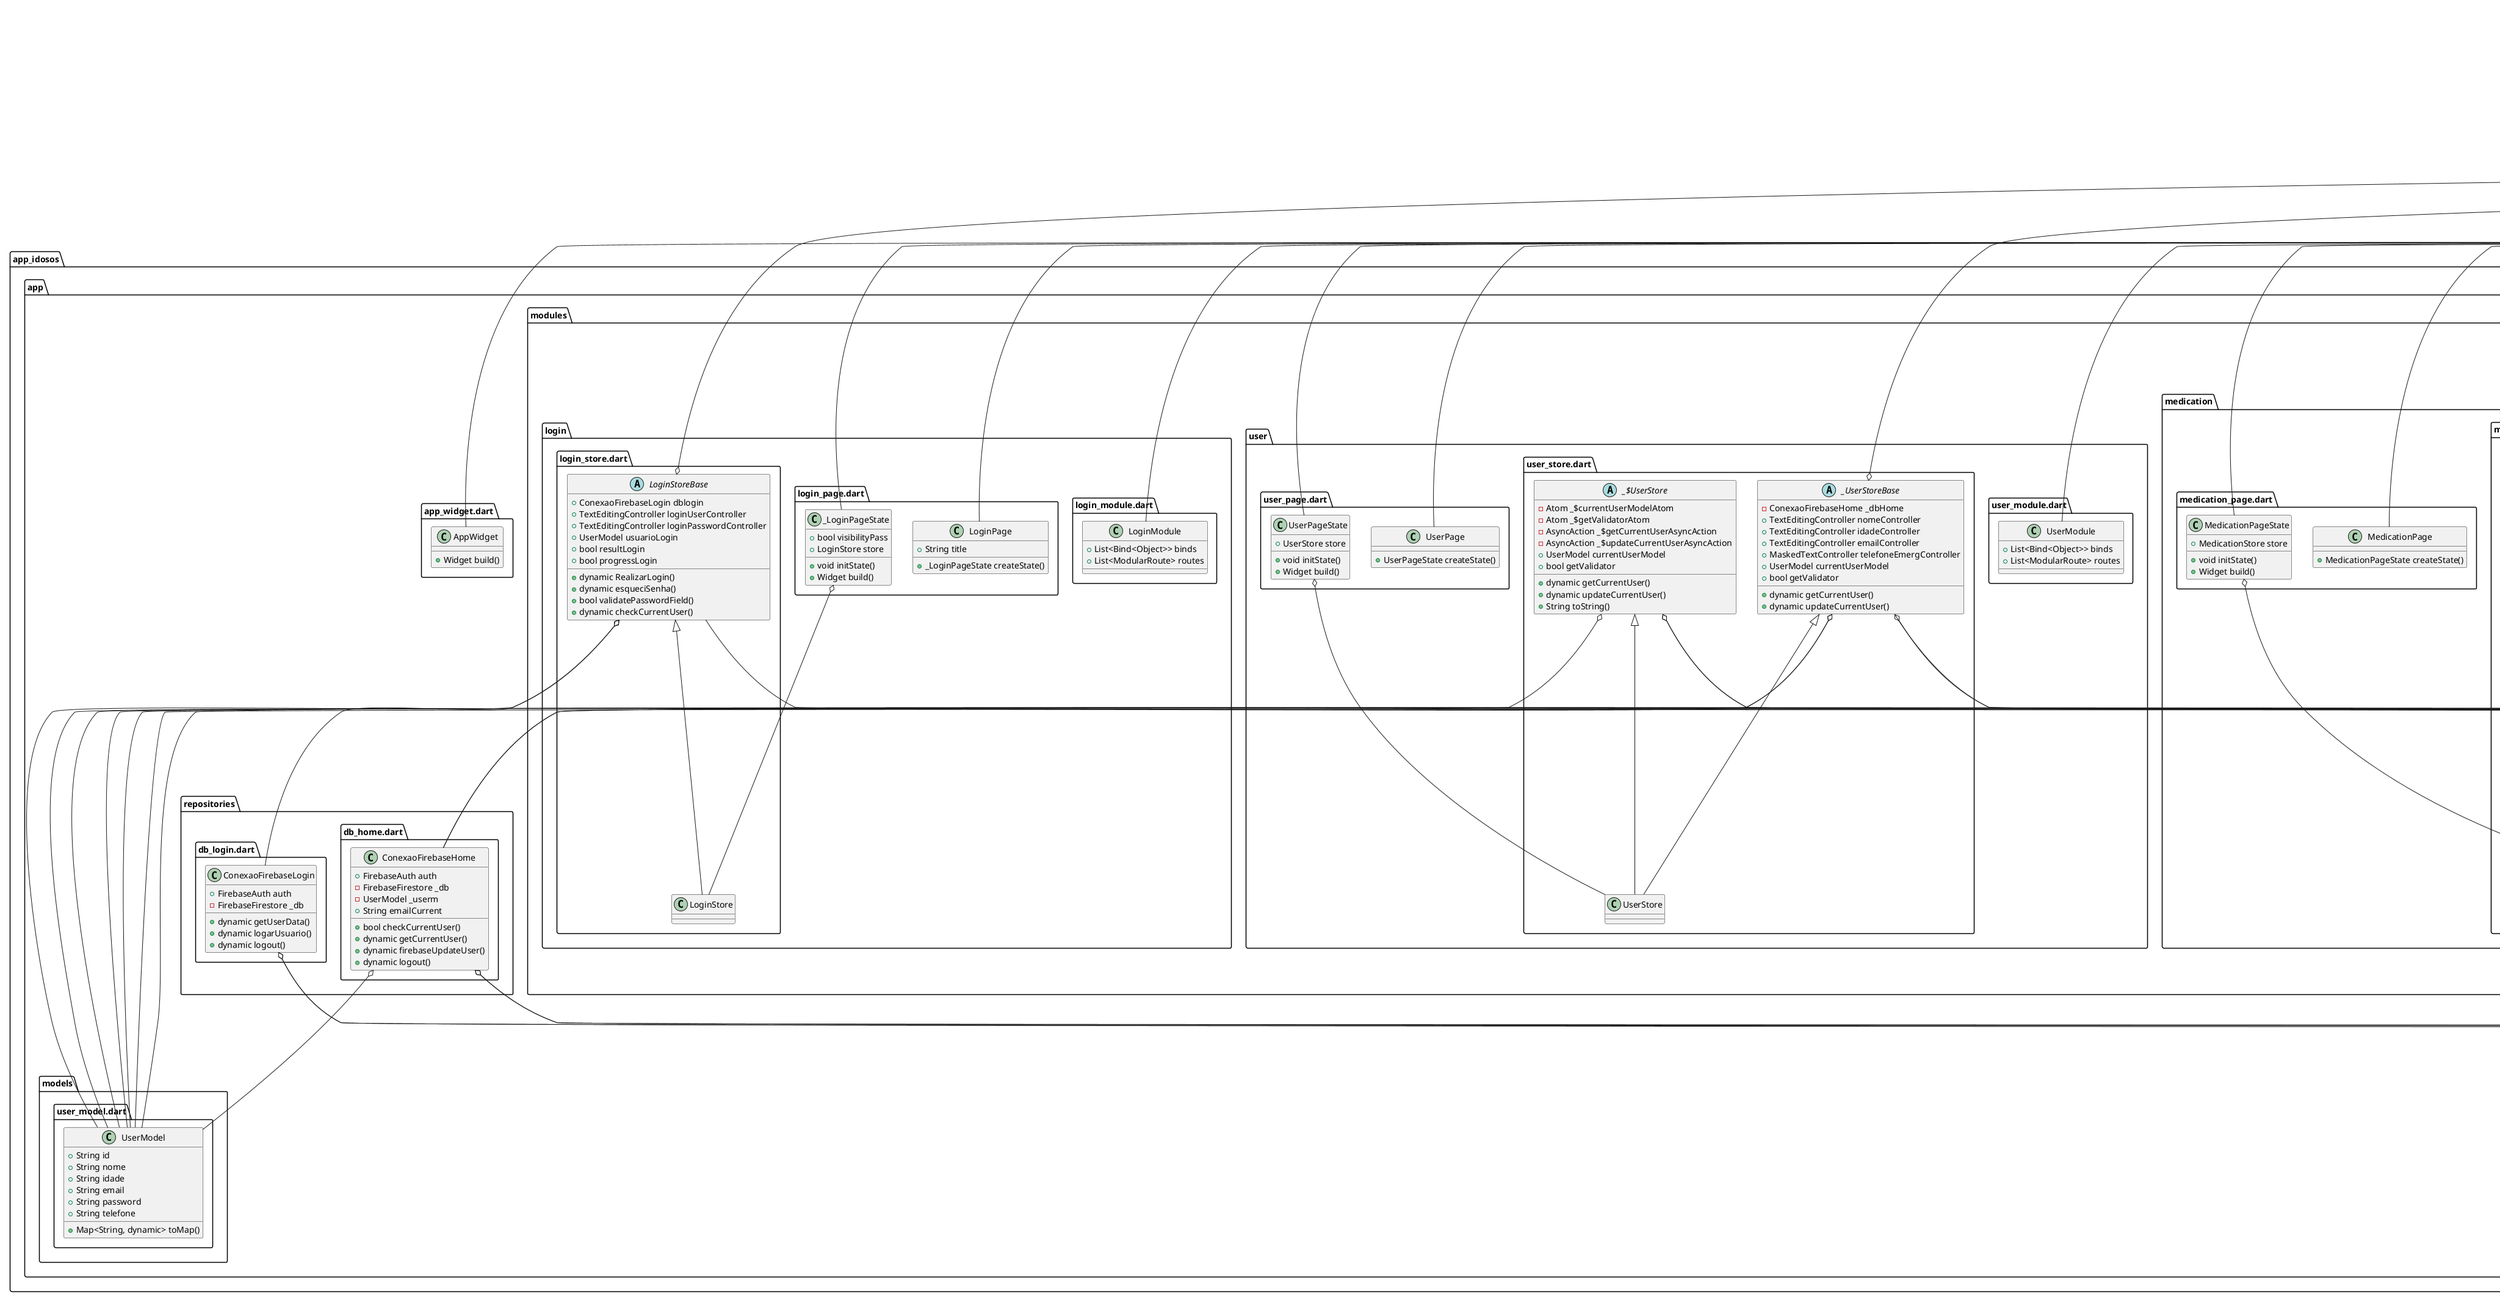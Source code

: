@startuml
set namespaceSeparator ::

class "app_idosos::app::app_module.dart::AppModule" {
  +List<Bind<Object>> binds
  +List<ModularRoute> routes
}

"flutter_modular::src::presenter::models::module.dart::Module" <|-- "app_idosos::app::app_module.dart::AppModule"

class "app_idosos::app::app_widget.dart::AppWidget" {
  +Widget build()
}

"flutter::src::widgets::framework.dart::StatelessWidget" <|-- "app_idosos::app::app_widget.dart::AppWidget"

class "app_idosos::app::models::user_model.dart::UserModel" {
  +String id
  +String nome
  +String idade
  +String email
  +String password
  +String telefone
  +Map<String, dynamic> toMap()
}

class "app_idosos::app::modules::behaviors::behaviors_module.dart::BehaviorsModule" {
  +List<Bind<Object>> binds
  +List<ModularRoute> routes
}

"flutter_modular::src::presenter::models::module.dart::Module" <|-- "app_idosos::app::modules::behaviors::behaviors_module.dart::BehaviorsModule"

class "app_idosos::app::modules::behaviors::behaviors_page.dart::BehaviorsPage" {
  +String title
  +BehaviorsPageState createState()
}

"flutter::src::widgets::framework.dart::StatefulWidget" <|-- "app_idosos::app::modules::behaviors::behaviors_page.dart::BehaviorsPage"

class "app_idosos::app::modules::behaviors::behaviors_page.dart::BehaviorsPageState" {
  +HomeStore store
  +void initState()
  +Widget build()
}

"app_idosos::app::modules::behaviors::behaviors_page.dart::BehaviorsPageState" o-- "app_idosos::app::modules::home::home_store.dart::HomeStore"
"flutter::src::widgets::framework.dart::State" <|-- "app_idosos::app::modules::behaviors::behaviors_page.dart::BehaviorsPageState"

class "app_idosos::app::modules::behaviors::behaviors_store.dart::BehaviorsStore" {
}

"app_idosos::app::modules::behaviors::behaviors_store.dart::_BehaviorsStoreBase" <|-- "app_idosos::app::modules::behaviors::behaviors_store.dart::BehaviorsStore"
"app_idosos::app::modules::behaviors::behaviors_store.dart::_$BehaviorsStore" <|-- "app_idosos::app::modules::behaviors::behaviors_store.dart::BehaviorsStore"

abstract class "app_idosos::app::modules::behaviors::behaviors_store.dart::_BehaviorsStoreBase" {
  +int value
  +void increment()
}

"mobx::src::api::store.dart::Store" <|-- "app_idosos::app::modules::behaviors::behaviors_store.dart::_BehaviorsStoreBase"

abstract class "app_idosos::app::modules::behaviors::behaviors_store.dart::_$BehaviorsStore" {
  -Atom _$valueAtom
  -ActionController _$_BehaviorsStoreBaseActionController
  +int value
  +void increment()
  +String toString()
}

"app_idosos::app::modules::behaviors::behaviors_store.dart::_$BehaviorsStore" o-- "mobx::src::core.dart::Atom"
"app_idosos::app::modules::behaviors::behaviors_store.dart::_$BehaviorsStore" o-- "mobx::src::core.dart::ActionController"

class "app_idosos::app::modules::behaviors::widgets::card_alimentacao.dart::CardAlimentacao" {
  +_CardAlimentacaoState createState()
}

"flutter::src::widgets::framework.dart::StatefulWidget" <|-- "app_idosos::app::modules::behaviors::widgets::card_alimentacao.dart::CardAlimentacao"

class "app_idosos::app::modules::behaviors::widgets::card_alimentacao.dart::_CardAlimentacaoState" {
  +Widget build()
}

"flutter::src::widgets::framework.dart::State" <|-- "app_idosos::app::modules::behaviors::widgets::card_alimentacao.dart::_CardAlimentacaoState"

class "app_idosos::app::modules::behaviors::widgets::card_sono.dart::CardSono" {
  +_CardSonoState createState()
}

"flutter::src::widgets::framework.dart::StatefulWidget" <|-- "app_idosos::app::modules::behaviors::widgets::card_sono.dart::CardSono"

class "app_idosos::app::modules::behaviors::widgets::card_sono.dart::_CardSonoState" {
  +Widget build()
}

"flutter::src::widgets::framework.dart::State" <|-- "app_idosos::app::modules::behaviors::widgets::card_sono.dart::_CardSonoState"

class "app_idosos::app::modules::home::home_module.dart::HomeModule" {
  +List<Bind<Object>> binds
  +List<ModularRoute> routes
}

"flutter_modular::src::presenter::models::module.dart::Module" <|-- "app_idosos::app::modules::home::home_module.dart::HomeModule"

class "app_idosos::app::modules::home::home_page.dart::HomePage" {
  +String title
  +HomePageState createState()
}

"flutter::src::widgets::framework.dart::StatefulWidget" <|-- "app_idosos::app::modules::home::home_page.dart::HomePage"

class "app_idosos::app::modules::home::home_page.dart::HomePageState" {
  +HomeStore store
  +void initState()
  +Widget build()
}

"app_idosos::app::modules::home::home_page.dart::HomePageState" o-- "app_idosos::app::modules::home::home_store.dart::HomeStore"
"flutter::src::widgets::framework.dart::State" <|-- "app_idosos::app::modules::home::home_page.dart::HomePageState"

class "app_idosos::app::modules::home::home_store.dart::HomeStore" {
}

"app_idosos::app::modules::home::home_store.dart::_HomeStoreBase" <|-- "app_idosos::app::modules::home::home_store.dart::HomeStore"
"app_idosos::app::modules::home::home_store.dart::_$HomeStore" <|-- "app_idosos::app::modules::home::home_store.dart::HomeStore"

abstract class "app_idosos::app::modules::home::home_store.dart::_HomeStoreBase" {
  -ConexaoFirebaseHome _dbHome
  +UserModel currentUserModel
  +bool logOutstate
  +bool getValidator
  +String nameHomeController
  +String idadeHomeController
  +dynamic getCurrentUser()
  +dynamic logOut()
}

"app_idosos::app::modules::home::home_store.dart::_HomeStoreBase" o-- "app_idosos::app::repositories::db_home.dart::ConexaoFirebaseHome"
"app_idosos::app::modules::home::home_store.dart::_HomeStoreBase" o-- "app_idosos::app::models::user_model.dart::UserModel"
"mobx::src::api::store.dart::Store" <|-- "app_idosos::app::modules::home::home_store.dart::_HomeStoreBase"

abstract class "app_idosos::app::modules::home::home_store.dart::_$HomeStore" {
  -Atom _$currentUserModelAtom
  -Atom _$logOutstateAtom
  -Atom _$getValidatorAtom
  -Atom _$nameHomeControllerAtom
  -Atom _$idadeHomeControllerAtom
  -AsyncAction _$getCurrentUserAsyncAction
  -AsyncAction _$logOutAsyncAction
  +UserModel currentUserModel
  +bool logOutstate
  +bool getValidator
  +String nameHomeController
  +String idadeHomeController
  +dynamic getCurrentUser()
  +dynamic logOut()
  +String toString()
}

"app_idosos::app::modules::home::home_store.dart::_$HomeStore" o-- "mobx::src::core.dart::Atom"
"app_idosos::app::modules::home::home_store.dart::_$HomeStore" o-- "mobx::src::api::async.dart::AsyncAction"
"app_idosos::app::modules::home::home_store.dart::_$HomeStore" o-- "app_idosos::app::models::user_model.dart::UserModel"

class "app_idosos::app::modules::hydration::hydration_module.dart::HydrationModule" {
  +List<Bind<Object>> binds
  +List<ModularRoute> routes
}

"flutter_modular::src::presenter::models::module.dart::Module" <|-- "app_idosos::app::modules::hydration::hydration_module.dart::HydrationModule"

class "app_idosos::app::modules::hydration::hydration_page.dart::HydrationPage" {
  +HydrationPageState createState()
}

"flutter::src::widgets::framework.dart::StatefulWidget" <|-- "app_idosos::app::modules::hydration::hydration_page.dart::HydrationPage"

class "app_idosos::app::modules::hydration::hydration_page.dart::HydrationPageState" {
  +HydrationStore store
  +bool isSelected1
  +bool isSelected2
  +bool isSelected3
  +bool isSelected4
  +bool isSelected5
  +bool isSelected6
  +bool isSelected7
  +bool isSelected8
  +bool isSelected9
  +bool isSelected10
  +void initState()
  +Widget build()
}

"app_idosos::app::modules::hydration::hydration_page.dart::HydrationPageState" o-- "app_idosos::app::modules::hydration::hydration_store.dart::HydrationStore"
"flutter::src::widgets::framework.dart::State" <|-- "app_idosos::app::modules::hydration::hydration_page.dart::HydrationPageState"

class "app_idosos::app::modules::hydration::hydration_store.dart::HydrationStore" {
}

"app_idosos::app::modules::hydration::hydration_store.dart::_HydrationStoreBase" <|-- "app_idosos::app::modules::hydration::hydration_store.dart::HydrationStore"
"app_idosos::app::modules::hydration::hydration_store.dart::_$HydrationStore" <|-- "app_idosos::app::modules::hydration::hydration_store.dart::HydrationStore"

abstract class "app_idosos::app::modules::hydration::hydration_store.dart::_HydrationStoreBase" {
  +TextEditingController quantidadeLiquidoController
  +Hydration hidratacao
  +bool setValidator
  +bool getValidator
  +double meta
  +double consumido
  +double porcentagem
  +String data
  +dynamic getValueHydration()
  +dynamic setNewValueHydration()
  +String formatarData()
}

"app_idosos::app::modules::hydration::hydration_store.dart::_HydrationStoreBase" o-- "flutter::src::widgets::editable_text.dart::TextEditingController"
"app_idosos::app::modules::hydration::hydration_store.dart::_HydrationStoreBase" o-- "app_idosos::db::models::hydration.dart::Hydration"
"mobx::src::api::store.dart::Store" <|-- "app_idosos::app::modules::hydration::hydration_store.dart::_HydrationStoreBase"

abstract class "app_idosos::app::modules::hydration::hydration_store.dart::_$HydrationStore" {
  -Atom _$setValidatorAtom
  -Atom _$getValidatorAtom
  -Atom _$metaAtom
  -Atom _$consumidoAtom
  -Atom _$porcentagemAtom
  -Atom _$dataAtom
  -AsyncAction _$getValueHydrationAsyncAction
  -AsyncAction _$setNewValueHydrationAsyncAction
  -ActionController _$_HydrationStoreBaseActionController
  +bool setValidator
  +bool getValidator
  +double meta
  +double consumido
  +double porcentagem
  +String data
  +dynamic getValueHydration()
  +dynamic setNewValueHydration()
  +String formatarData()
  +String toString()
}

"app_idosos::app::modules::hydration::hydration_store.dart::_$HydrationStore" o-- "mobx::src::core.dart::Atom"
"app_idosos::app::modules::hydration::hydration_store.dart::_$HydrationStore" o-- "mobx::src::api::async.dart::AsyncAction"
"app_idosos::app::modules::hydration::hydration_store.dart::_$HydrationStore" o-- "mobx::src::core.dart::ActionController"

class "app_idosos::app::modules::login::login_module.dart::LoginModule" {
  +List<Bind<Object>> binds
  +List<ModularRoute> routes
}

"flutter_modular::src::presenter::models::module.dart::Module" <|-- "app_idosos::app::modules::login::login_module.dart::LoginModule"

class "app_idosos::app::modules::login::login_page.dart::LoginPage" {
  +String title
  +_LoginPageState createState()
}

"flutter::src::widgets::framework.dart::StatefulWidget" <|-- "app_idosos::app::modules::login::login_page.dart::LoginPage"

class "app_idosos::app::modules::login::login_page.dart::_LoginPageState" {
  +bool visibilityPass
  +LoginStore store
  +void initState()
  +Widget build()
}

"app_idosos::app::modules::login::login_page.dart::_LoginPageState" o-- "app_idosos::app::modules::login::login_store.dart::LoginStore"
"flutter::src::widgets::framework.dart::State" <|-- "app_idosos::app::modules::login::login_page.dart::_LoginPageState"

class "app_idosos::app::modules::login::login_store.dart::LoginStore" {
}

"app_idosos::app::modules::login::login_store.dart::LoginStoreBase" <|-- "app_idosos::app::modules::login::login_store.dart::LoginStore"
abstract class "app_idosos::app::modules::login::login_store.dart::LoginStoreBase" {
  +ConexaoFirebaseLogin dblogin
  +TextEditingController loginUserController
  +TextEditingController loginPasswordController
  +UserModel usuarioLogin
  +bool resultLogin
  +bool progressLogin
  +dynamic RealizarLogin()
  +dynamic esqueciSenha()
  +bool validatePasswordField()
  +dynamic checkCurrentUser()
}

"app_idosos::app::modules::login::login_store.dart::LoginStoreBase" o-- "app_idosos::app::repositories::db_login.dart::ConexaoFirebaseLogin"
"app_idosos::app::modules::login::login_store.dart::LoginStoreBase" o-- "flutter::src::widgets::editable_text.dart::TextEditingController"
"app_idosos::app::modules::login::login_store.dart::LoginStoreBase" o-- "app_idosos::app::models::user_model.dart::UserModel"
"mobx::src::api::store.dart::Store" <|-- "app_idosos::app::modules::login::login_store.dart::LoginStoreBase"


class "app_idosos::app::modules::medication::medication_module.dart::MedicationModule" {
  +List<Bind<Object>> binds
  +List<ModularRoute> routes
}

"flutter_modular::src::presenter::models::module.dart::Module" <|-- "app_idosos::app::modules::medication::medication_module.dart::MedicationModule"

class "app_idosos::app::modules::medication::medication_page.dart::MedicationPage" {
  +MedicationPageState createState()
}

"flutter::src::widgets::framework.dart::StatefulWidget" <|-- "app_idosos::app::modules::medication::medication_page.dart::MedicationPage"

class "app_idosos::app::modules::medication::medication_page.dart::MedicationPageState" {
  +MedicationStore store
  +void initState()
  +Widget build()
}

"app_idosos::app::modules::medication::medication_page.dart::MedicationPageState" o-- "app_idosos::app::modules::medication::medication_store.dart::MedicationStore"
"flutter::src::widgets::framework.dart::State" <|-- "app_idosos::app::modules::medication::medication_page.dart::MedicationPageState"

class "app_idosos::app::modules::medication::medication_store.dart::MedicationStore" {
}

"app_idosos::app::modules::medication::medication_store.dart::_MedicationStoreBase" <|-- "app_idosos::app::modules::medication::medication_store.dart::MedicationStore"
"app_idosos::app::modules::medication::medication_store.dart::_$MedicationStore" <|-- "app_idosos::app::modules::medication::medication_store.dart::MedicationStore"

abstract class "app_idosos::app::modules::medication::medication_store.dart::_MedicationStoreBase" {
  +List<Medication> listMedicamentos
  +bool getMedicamentosValidator
  +MedicacaoStore medicacaoStore
  +dynamic getListMedicamentos()
  +dynamic createAlarm()
  +dynamic deleteAlarms()
  +dynamic createNotification()
  +dynamic deleteNotifications()
}

"app_idosos::app::modules::medication::medication_store.dart::_MedicationStoreBase" o-- "app_idosos::db::stores::store_definition::medicacao_store.dart::MedicacaoStore"
"mobx::src::api::store.dart::Store" <|-- "app_idosos::app::modules::medication::medication_store.dart::_MedicationStoreBase"

abstract class "app_idosos::app::modules::medication::medication_store.dart::_$MedicationStore" {
  -Atom _$listMedicamentosAtom
  -Atom _$getMedicamentosValidatorAtom
  -AsyncAction _$getListMedicamentosAsyncAction
  -AsyncAction _$createAlarmAsyncAction
  -AsyncAction _$deleteAlarmsAsyncAction
  -AsyncAction _$createNotificationAsyncAction
  -AsyncAction _$deleteNotificationsAsyncAction
  +List<Medication> listMedicamentos
  +bool getMedicamentosValidator
  +dynamic getListMedicamentos()
  +dynamic createAlarm()
  +dynamic deleteAlarms()
  +dynamic createNotification()
  +dynamic deleteNotifications()
  +String toString()
}

"app_idosos::app::modules::medication::medication_store.dart::_$MedicationStore" o-- "mobx::src::core.dart::Atom"
"app_idosos::app::modules::medication::medication_store.dart::_$MedicationStore" o-- "mobx::src::api::async.dart::AsyncAction"

class "app_idosos::app::modules::register::register_module.dart::RegisterModule" {
  +List<Bind<Object>> binds
  +List<ModularRoute> routes
}

"flutter_modular::src::presenter::models::module.dart::Module" <|-- "app_idosos::app::modules::register::register_module.dart::RegisterModule"

class "app_idosos::app::modules::register::register_page.dart::RegisterPage" {
  +String title
  +RegisterPageState createState()
}

"flutter::src::widgets::framework.dart::StatefulWidget" <|-- "app_idosos::app::modules::register::register_page.dart::RegisterPage"

class "app_idosos::app::modules::register::register_page.dart::RegisterPageState" {
  +RegisterStore store
  +bool visibilityPass
  +TextEditingController senhaCtrl
  +TextEditingController cpfCtrl
  +Widget build()
}

"app_idosos::app::modules::register::register_page.dart::RegisterPageState" o-- "app_idosos::app::modules::register::register_store.dart::RegisterStore"
"app_idosos::app::modules::register::register_page.dart::RegisterPageState" o-- "flutter::src::widgets::editable_text.dart::TextEditingController"
"flutter::src::widgets::framework.dart::State" <|-- "app_idosos::app::modules::register::register_page.dart::RegisterPageState"

class "app_idosos::app::modules::register::register_store.dart::RegisterStore" {
}

"app_idosos::app::modules::register::register_store.dart::_RegisterStoreBase" <|-- "app_idosos::app::modules::register::register_store.dart::RegisterStore"
"app_idosos::app::modules::register::register_store.dart::_$RegisterStore" <|-- "app_idosos::app::modules::register::register_store.dart::RegisterStore"

abstract class "app_idosos::app::modules::register::register_store.dart::_RegisterStoreBase" {
  +FirebaseAuth auth
  +ConexaoFirebaseCadastro dbCadastro
  -FirebaseStorage _firebaseStorage
  +TextEditingController nomeController
  +TextEditingController idadeController
  +TextEditingController emailController
  +TextEditingController senhaController
  +String foto
  +String photoController
  +XFile? image
  +bool uploading
  +UserModel usuario
  +bool resultUsuario
  +String textResult
  +bool resultCadastro
  +dynamic CadastrarUser()
  +dynamic getImage()
  +dynamic upload()
  +dynamic pickAndUploadImage()
  +bool validateEmailField()
  +bool validatePasswordField()
  +bool validateNameField()
  +bool validateMatriculaField()
  +bool validateDataField()
  +bool validateTelefoneField()
}

"app_idosos::app::modules::register::register_store.dart::_RegisterStoreBase" o-- "firebase_auth::firebase_auth.dart::FirebaseAuth"
"app_idosos::app::modules::register::register_store.dart::_RegisterStoreBase" o-- "app_idosos::app::modules::register::repositories::db_registration.dart::ConexaoFirebaseCadastro"
"app_idosos::app::modules::register::register_store.dart::_RegisterStoreBase" o-- "firebase_storage::firebase_storage.dart::FirebaseStorage"
"app_idosos::app::modules::register::register_store.dart::_RegisterStoreBase" o-- "flutter::src::widgets::editable_text.dart::TextEditingController"
"app_idosos::app::modules::register::register_store.dart::_RegisterStoreBase" o-- "cross_file::src::types::interface.dart::XFile"
"app_idosos::app::modules::register::register_store.dart::_RegisterStoreBase" o-- "app_idosos::app::models::user_model.dart::UserModel"
"mobx::src::api::store.dart::Store" <|-- "app_idosos::app::modules::register::register_store.dart::_RegisterStoreBase"

abstract class "app_idosos::app::modules::register::register_store.dart::_$RegisterStore" {
  -Atom _$photoControllerAtom
  -Atom _$imageAtom
  -Atom _$uploadingAtom
  -Atom _$usuarioAtom
  -Atom _$resultUsuarioAtom
  -Atom _$textResultAtom
  -Atom _$resultCadastroAtom
  -AsyncAction _$CadastrarUserAsyncAction
  -AsyncAction _$getImageAsyncAction
  -AsyncAction _$uploadAsyncAction
  -AsyncAction _$pickAndUploadImageAsyncAction
  +String photoController
  +XFile? image
  +bool uploading
  +UserModel usuario
  +bool resultUsuario
  +String textResult
  +bool resultCadastro
  +dynamic CadastrarUser()
  +dynamic getImage()
  +dynamic upload()
  +dynamic pickAndUploadImage()
  +String toString()
}

"app_idosos::app::modules::register::register_store.dart::_$RegisterStore" o-- "mobx::src::core.dart::Atom"
"app_idosos::app::modules::register::register_store.dart::_$RegisterStore" o-- "mobx::src::api::async.dart::AsyncAction"
"app_idosos::app::modules::register::register_store.dart::_$RegisterStore" o-- "cross_file::src::types::interface.dart::XFile"
"app_idosos::app::modules::register::register_store.dart::_$RegisterStore" o-- "app_idosos::app::models::user_model.dart::UserModel"

class "app_idosos::app::modules::register::repositories::db_registration.dart::ConexaoFirebaseCadastro" {
  +FirebaseAuth auth
  +FirebaseFirestore db
  +dynamic CadastraUsuario()
}

"app_idosos::app::modules::register::repositories::db_registration.dart::ConexaoFirebaseCadastro" o-- "firebase_auth::firebase_auth.dart::FirebaseAuth"
"app_idosos::app::modules::register::repositories::db_registration.dart::ConexaoFirebaseCadastro" o-- "cloud_firestore::cloud_firestore.dart::FirebaseFirestore"

class "app_idosos::app::modules::user::user_module.dart::UserModule" {
  +List<Bind<Object>> binds
  +List<ModularRoute> routes
}

"flutter_modular::src::presenter::models::module.dart::Module" <|-- "app_idosos::app::modules::user::user_module.dart::UserModule"

class "app_idosos::app::modules::user::user_page.dart::UserPage" {
  +UserPageState createState()
}

"flutter::src::widgets::framework.dart::StatefulWidget" <|-- "app_idosos::app::modules::user::user_page.dart::UserPage"

class "app_idosos::app::modules::user::user_page.dart::UserPageState" {
  +UserStore store
  +void initState()
  +Widget build()
}

"app_idosos::app::modules::user::user_page.dart::UserPageState" o-- "app_idosos::app::modules::user::user_store.dart::UserStore"
"flutter::src::widgets::framework.dart::State" <|-- "app_idosos::app::modules::user::user_page.dart::UserPageState"

class "app_idosos::app::modules::user::user_store.dart::UserStore" {
}

"app_idosos::app::modules::user::user_store.dart::_UserStoreBase" <|-- "app_idosos::app::modules::user::user_store.dart::UserStore"
"app_idosos::app::modules::user::user_store.dart::_$UserStore" <|-- "app_idosos::app::modules::user::user_store.dart::UserStore"

abstract class "app_idosos::app::modules::user::user_store.dart::_UserStoreBase" {
  -ConexaoFirebaseHome _dbHome
  +TextEditingController nomeController
  +TextEditingController idadeController
  +TextEditingController emailController
  +MaskedTextController telefoneEmergController
  +UserModel currentUserModel
  +bool getValidator
  +dynamic getCurrentUser()
  +dynamic updateCurrentUser()
}

"app_idosos::app::modules::user::user_store.dart::_UserStoreBase" o-- "app_idosos::app::repositories::db_home.dart::ConexaoFirebaseHome"
"app_idosos::app::modules::user::user_store.dart::_UserStoreBase" o-- "flutter::src::widgets::editable_text.dart::TextEditingController"
"app_idosos::app::modules::user::user_store.dart::_UserStoreBase" o-- "extended_masked_text::src::masked_text_controller.dart::MaskedTextController"
"app_idosos::app::modules::user::user_store.dart::_UserStoreBase" o-- "app_idosos::app::models::user_model.dart::UserModel"
"mobx::src::api::store.dart::Store" <|-- "app_idosos::app::modules::user::user_store.dart::_UserStoreBase"

abstract class "app_idosos::app::modules::user::user_store.dart::_$UserStore" {
  -Atom _$currentUserModelAtom
  -Atom _$getValidatorAtom
  -AsyncAction _$getCurrentUserAsyncAction
  -AsyncAction _$updateCurrentUserAsyncAction
  +UserModel currentUserModel
  +bool getValidator
  +dynamic getCurrentUser()
  +dynamic updateCurrentUser()
  +String toString()
}

"app_idosos::app::modules::user::user_store.dart::_$UserStore" o-- "mobx::src::core.dart::Atom"
"app_idosos::app::modules::user::user_store.dart::_$UserStore" o-- "mobx::src::api::async.dart::AsyncAction"
"app_idosos::app::modules::user::user_store.dart::_$UserStore" o-- "app_idosos::app::models::user_model.dart::UserModel"

class "app_idosos::app::modules::warnings::warnings_module.dart::WarningsModule" {
  +List<Bind<Object>> binds
  +List<ModularRoute> routes
}

"flutter_modular::src::presenter::models::module.dart::Module" <|-- "app_idosos::app::modules::warnings::warnings_module.dart::WarningsModule"

class "app_idosos::app::modules::warnings::warnings_page.dart::WarningsPage" {
  +WarningsPageState createState()
}

"flutter::src::widgets::framework.dart::StatefulWidget" <|-- "app_idosos::app::modules::warnings::warnings_page.dart::WarningsPage"

class "app_idosos::app::modules::warnings::warnings_page.dart::WarningsPageState" {
  +WarningsStore store
  +Widget build()
}

"app_idosos::app::modules::warnings::warnings_page.dart::WarningsPageState" o-- "app_idosos::app::modules::warnings::warnings_store.dart::WarningsStore"
"flutter::src::widgets::framework.dart::State" <|-- "app_idosos::app::modules::warnings::warnings_page.dart::WarningsPageState"

class "app_idosos::app::modules::warnings::warnings_store.dart::WarningsStore" {
}

"app_idosos::app::modules::warnings::warnings_store.dart::_WarningsStoreBase" <|-- "app_idosos::app::modules::warnings::warnings_store.dart::WarningsStore"
"app_idosos::app::modules::warnings::warnings_store.dart::_$WarningsStore" <|-- "app_idosos::app::modules::warnings::warnings_store.dart::WarningsStore"

abstract class "app_idosos::app::modules::warnings::warnings_store.dart::_WarningsStoreBase" {
  +int value
  +void increment()
}

"mobx::src::api::store.dart::Store" <|-- "app_idosos::app::modules::warnings::warnings_store.dart::_WarningsStoreBase"

abstract class "app_idosos::app::modules::warnings::warnings_store.dart::_$WarningsStore" {
  -Atom _$valueAtom
  -ActionController _$_WarningsStoreBaseActionController
  +int value
  +void increment()
  +String toString()
}

"app_idosos::app::modules::warnings::warnings_store.dart::_$WarningsStore" o-- "mobx::src::core.dart::Atom"
"app_idosos::app::modules::warnings::warnings_store.dart::_$WarningsStore" o-- "mobx::src::core.dart::ActionController"

class "app_idosos::app::modules::warnings::widgets::card_consciencia.dart::CardConsciencia" {
  +_CardConscienciaState createState()
}

"flutter::src::widgets::framework.dart::StatefulWidget" <|-- "app_idosos::app::modules::warnings::widgets::card_consciencia.dart::CardConsciencia"

class "app_idosos::app::modules::warnings::widgets::card_consciencia.dart::_CardConscienciaState" {
  +Widget build()
}

"flutter::src::widgets::framework.dart::State" <|-- "app_idosos::app::modules::warnings::widgets::card_consciencia.dart::_CardConscienciaState"

class "app_idosos::app::modules::warnings::widgets::card_desmaio.dart::CardDesmaio" {
  +_CardDesmaioState createState()
}

"flutter::src::widgets::framework.dart::StatefulWidget" <|-- "app_idosos::app::modules::warnings::widgets::card_desmaio.dart::CardDesmaio"

class "app_idosos::app::modules::warnings::widgets::card_desmaio.dart::_CardDesmaioState" {
  +Widget build()
}

"flutter::src::widgets::framework.dart::State" <|-- "app_idosos::app::modules::warnings::widgets::card_desmaio.dart::_CardDesmaioState"

class "app_idosos::app::modules::warnings::widgets::card_queda.dart::CardQueda" {
  +_CardQuedaState createState()
}

"flutter::src::widgets::framework.dart::StatefulWidget" <|-- "app_idosos::app::modules::warnings::widgets::card_queda.dart::CardQueda"

class "app_idosos::app::modules::warnings::widgets::card_queda.dart::_CardQuedaState" {
  +Widget build()
}

"flutter::src::widgets::framework.dart::State" <|-- "app_idosos::app::modules::warnings::widgets::card_queda.dart::_CardQuedaState"

class "app_idosos::app::modules::warnings::widgets::card_temperatura.dart::CardTemperatura" {
  +_CardTemperaturaState createState()
}

"flutter::src::widgets::framework.dart::StatefulWidget" <|-- "app_idosos::app::modules::warnings::widgets::card_temperatura.dart::CardTemperatura"

class "app_idosos::app::modules::warnings::widgets::card_temperatura.dart::_CardTemperaturaState" {
  +Widget build()
}

"flutter::src::widgets::framework.dart::State" <|-- "app_idosos::app::modules::warnings::widgets::card_temperatura.dart::_CardTemperaturaState"

class "app_idosos::app::repositories::db_home.dart::ConexaoFirebaseHome" {
  +FirebaseAuth auth
  -FirebaseFirestore _db
  -UserModel _userm
  +String emailCurrent
  +bool checkCurrentUser()
  +dynamic getCurrentUser()
  +dynamic firebaseUpdateUser()
  +dynamic logout()
}

"app_idosos::app::repositories::db_home.dart::ConexaoFirebaseHome" o-- "firebase_auth::firebase_auth.dart::FirebaseAuth"
"app_idosos::app::repositories::db_home.dart::ConexaoFirebaseHome" o-- "cloud_firestore::cloud_firestore.dart::FirebaseFirestore"
"app_idosos::app::repositories::db_home.dart::ConexaoFirebaseHome" o-- "app_idosos::app::models::user_model.dart::UserModel"

class "app_idosos::app::repositories::db_login.dart::ConexaoFirebaseLogin" {
  +FirebaseAuth auth
  -FirebaseFirestore _db
  +dynamic getUserData()
  +dynamic logarUsuario()
  +dynamic logout()
}

"app_idosos::app::repositories::db_login.dart::ConexaoFirebaseLogin" o-- "firebase_auth::firebase_auth.dart::FirebaseAuth"
"app_idosos::app::repositories::db_login.dart::ConexaoFirebaseLogin" o-- "cloud_firestore::cloud_firestore.dart::FirebaseFirestore"

class "app_idosos::app::widgets::adicionar_medicamento_dialog.dart::AdicionarMedicamentoDialog" {
  +_AdicionarMedicamentoDialogState createState()
}

"flutter::src::widgets::framework.dart::StatefulWidget" <|-- "app_idosos::app::widgets::adicionar_medicamento_dialog.dart::AdicionarMedicamentoDialog"

class "app_idosos::app::widgets::adicionar_medicamento_dialog.dart::_AdicionarMedicamentoDialogState" {
  +MedicationStore store
  -TextEditingController _nomeController
  -TextEditingController _doseController
  -MaskedTextController _horarioController
  -List<String> _horarios
  +Medication medicacao
  +MedicacaoStore medicacaoStore
  -bool _isValidTimeFormat()
  +Widget build()
}

"app_idosos::app::widgets::adicionar_medicamento_dialog.dart::_AdicionarMedicamentoDialogState" o-- "app_idosos::app::modules::medication::medication_store.dart::MedicationStore"
"app_idosos::app::widgets::adicionar_medicamento_dialog.dart::_AdicionarMedicamentoDialogState" o-- "flutter::src::widgets::editable_text.dart::TextEditingController"
"app_idosos::app::widgets::adicionar_medicamento_dialog.dart::_AdicionarMedicamentoDialogState" o-- "extended_masked_text::src::masked_text_controller.dart::MaskedTextController"
"app_idosos::app::widgets::adicionar_medicamento_dialog.dart::_AdicionarMedicamentoDialogState" o-- "app_idosos::db::models::medication.dart::Medication"
"app_idosos::app::widgets::adicionar_medicamento_dialog.dart::_AdicionarMedicamentoDialogState" o-- "app_idosos::db::stores::store_definition::medicacao_store.dart::MedicacaoStore"
"flutter::src::widgets::framework.dart::State" <|-- "app_idosos::app::widgets::adicionar_medicamento_dialog.dart::_AdicionarMedicamentoDialogState"

class "app_idosos::app::widgets::medicamento_item.dart::MedicamentoItem" {
  +int id
  +String nome
  +String dose
  +List<String> horarios
  +MedicationStore store
  +Widget build()
}

"app_idosos::app::widgets::medicamento_item.dart::MedicamentoItem" o-- "app_idosos::app::modules::medication::medication_store.dart::MedicationStore"
"flutter::src::widgets::framework.dart::StatelessWidget" <|-- "app_idosos::app::widgets::medicamento_item.dart::MedicamentoItem"

class "app_idosos::db::models::hydration.dart::Hydration" {
  +int id
  +String? data
  +double? consumido
  +double? meta
  +bool? sincronizado
}

class "app_idosos::db::models::medication.dart::Medication" {
  +int id
  +String? nome
  +String? dose
  +List<String>? horarios
  +bool? sincronizado
  +List<int>? idsAlarmes
}

class "app_idosos::db::stores::store_definition::hidratacao_store.dart::HidratacaoStore" {
  {static} -HidratacaoStore _singleton
  +dynamic getStore()
}

"app_idosos::db::stores::store_definition::hidratacao_store.dart::HidratacaoStore" o-- "app_idosos::db::stores::store_definition::hidratacao_store.dart::HidratacaoStore"
"app_idosos::db::stores::store_essentials::base_store.dart::BaseStore" <|-- "app_idosos::db::stores::store_definition::hidratacao_store.dart::HidratacaoStore"

class "app_idosos::db::stores::store_definition::medicacao_store.dart::MedicacaoStore" {
  {static} -MedicacaoStore _singleton
  +dynamic getStore()
}

"app_idosos::db::stores::store_definition::medicacao_store.dart::MedicacaoStore" o-- "app_idosos::db::stores::store_definition::medicacao_store.dart::MedicacaoStore"
"app_idosos::db::stores::store_essentials::base_store.dart::BaseStore" <|-- "app_idosos::db::stores::store_definition::medicacao_store.dart::MedicacaoStore"

abstract class "app_idosos::db::stores::store_essentials::base_store.dart::BaseStore" {
  +dynamic getStore()
  +dynamic put()
  +dynamic putAsync()
  +dynamic putMany()
  +dynamic get()
  +dynamic getMany()
  +dynamic getAll()
  +dynamic remove()
  +dynamic removeAll()
  +dynamic findFirst()
  +dynamic find()
  +dynamic query()
}

class "app_idosos::db::stores::store_essentials::db_store.dart::DbStore" {
  {static} -DbStore _singleton
  {static} -Store? _store
  +dynamic get()
}

"app_idosos::db::stores::store_essentials::db_store.dart::DbStore" o-- "app_idosos::db::stores::store_essentials::db_store.dart::DbStore"
"app_idosos::db::stores::store_essentials::db_store.dart::DbStore" o-- "objectbox::src::native::store.dart::Store"

class "app_idosos::firebase_options.dart::DefaultFirebaseOptions" {
  {static} +FirebaseOptions android
  {static} +FirebaseOptions ios
  {static} +FirebaseOptions currentPlatform
}

"app_idosos::firebase_options.dart::DefaultFirebaseOptions" o-- "firebase_core_platform_interface::firebase_core_platform_interface.dart::FirebaseOptions"

class "app_idosos::objectbox.g.dart::Hydration_" {
  {static} +QueryIntegerProperty<Hydration> id
  {static} +QueryStringProperty<Hydration> data
  {static} +QueryDoubleProperty<Hydration> consumido
  {static} +QueryDoubleProperty<Hydration> meta
  {static} +QueryBooleanProperty<Hydration> sincronizado
}

"app_idosos::objectbox.g.dart::Hydration_" o-- "objectbox::src::native::query::query.dart::QueryIntegerProperty<Hydration>"
"app_idosos::objectbox.g.dart::Hydration_" o-- "objectbox::src::native::query::query.dart::QueryStringProperty<Hydration>"
"app_idosos::objectbox.g.dart::Hydration_" o-- "objectbox::src::native::query::query.dart::QueryDoubleProperty<Hydration>"
"app_idosos::objectbox.g.dart::Hydration_" o-- "objectbox::src::native::query::query.dart::QueryBooleanProperty<Hydration>"

class "app_idosos::objectbox.g.dart::Medication_" {
  {static} +QueryIntegerProperty<Medication> id
  {static} +QueryStringProperty<Medication> nome
  {static} +QueryStringProperty<Medication> dose
  {static} +QueryStringVectorProperty<Medication> horarios
  {static} +QueryBooleanProperty<Medication> sincronizado
  {static} +QueryIntegerVectorProperty<Medication> idsAlarmes
}

"app_idosos::objectbox.g.dart::Medication_" o-- "objectbox::src::native::query::query.dart::QueryIntegerProperty<Medication>"
"app_idosos::objectbox.g.dart::Medication_" o-- "objectbox::src::native::query::query.dart::QueryStringProperty<Medication>"
"app_idosos::objectbox.g.dart::Medication_" o-- "objectbox::src::native::query::query.dart::QueryStringVectorProperty<Medication>"
"app_idosos::objectbox.g.dart::Medication_" o-- "objectbox::src::native::query::query.dart::QueryBooleanProperty<Medication>"
"app_idosos::objectbox.g.dart::Medication_" o-- "objectbox::src::native::query::query.dart::QueryIntegerVectorProperty<Medication>"


@enduml